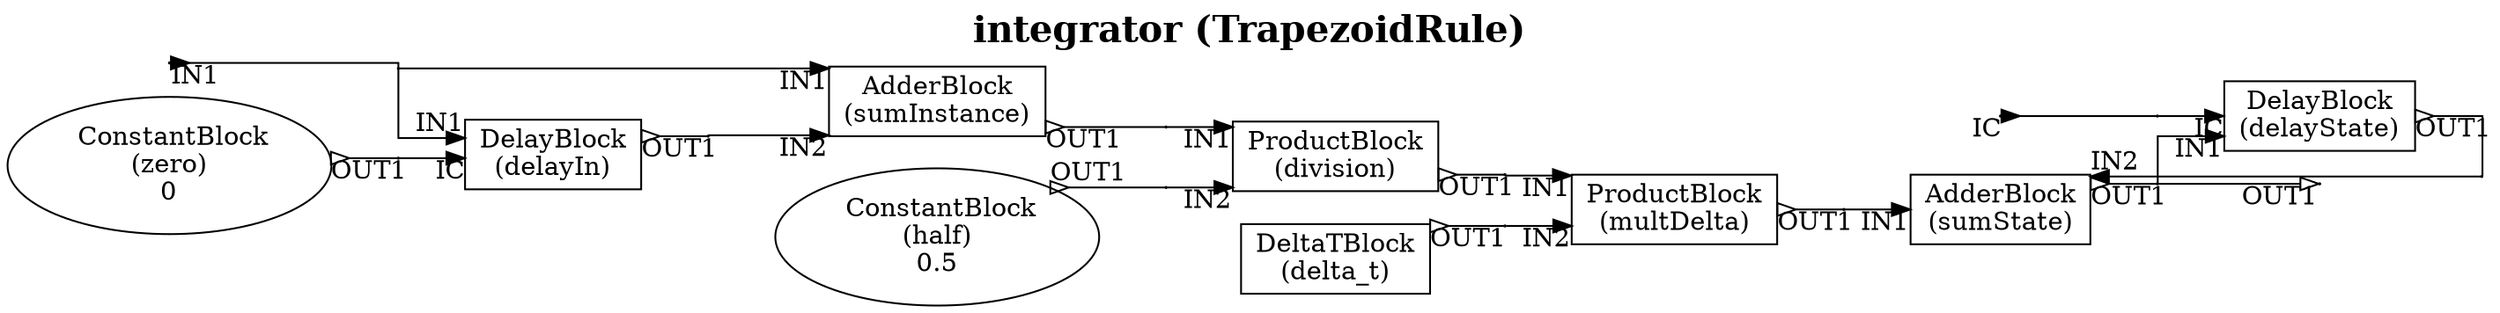 // CBD model of the integrator block
// Created with CBD.converters.CBDDraw
digraph model {
 splines=ortho;
 label=<<B>integrator (TrapezoidRule)</B>>;
 labelloc="t";
 fontsize=20;
 rankdir="LR";
 node_139806871873808_IN1 [shape=point, width=0.01, height=0.01];
 inter_139806871873808_IN1 [shape=point, width=0.01, height=0.01];
 node_139806871873808_IN1 -> inter_139806871873808_IN1 [taillabel="IN1", arrowhead="none", arrowtail="inv", dir=both];
 node_139806871873808_IC [shape=point, width=0.01, height=0.01];
 inter_139806871873808_IC [shape=point, width=0.01, height=0.01];
 node_139806871873808_IC -> inter_139806871873808_IC [taillabel="IC", arrowhead="none", arrowtail="inv", dir=both];
 node_139806839231488 [label=" ConstantBlock\n(zero)\n0", shape=ellipse];
 inter_139806839231488_OUT1 [shape=point, width=0.01, height=0.01];
 node_139806839231488 -> inter_139806839231488_OUT1 [taillabel="OUT1", arrowtail="oinv", arrowhead="none", dir=both];
 node_139806839216736 [label=" ConstantBlock\n(half)\n0.5", shape=ellipse];
 inter_139806839216736_OUT1 [shape=point, width=0.01, height=0.01];
 node_139806839216736 -> inter_139806839216736_OUT1 [taillabel="OUT1", arrowtail="oinv", arrowhead="none", dir=both];
 node_139806839216784 [label="DelayBlock\n(delayIn)", shape=box];
 inter_139806871873808_IN1 -> node_139806839216784 [headlabel="IN1", arrowhead="normal", arrowtail="none", dir=both];
 inter_139806839231488_OUT1 -> node_139806839216784 [headlabel="IC", arrowhead="normal", arrowtail="none", dir=both];
 inter_139806839216784_OUT1 [shape=point, width=0.01, height=0.01];
 node_139806839216784 -> inter_139806839216784_OUT1 [taillabel="OUT1", arrowtail="oinv", arrowhead="none", dir=both];
 node_139806839217360 [label="DeltaTBlock\n(delta_t)", shape=box];
 inter_139806839217360_OUT1 [shape=point, width=0.01, height=0.01];
 node_139806839217360 -> inter_139806839217360_OUT1 [taillabel="OUT1", arrowtail="oinv", arrowhead="none", dir=both];
 node_139806658426576 [label="ProductBlock\n(multDelta)", shape=box];
 inter_139806658424784_OUT1 -> node_139806658426576 [headlabel="IN1", arrowhead="normal", arrowtail="none", dir=both];
 inter_139806839217360_OUT1 -> node_139806658426576 [headlabel="IN2", arrowhead="normal", arrowtail="none", dir=both];
 inter_139806658426576_OUT1 [shape=point, width=0.01, height=0.01];
 node_139806658426576 -> inter_139806658426576_OUT1 [taillabel="OUT1", arrowtail="oinv", arrowhead="none", dir=both];
 node_139806658424784 [label="ProductBlock\n(division)", shape=box];
 inter_139806658420256_OUT1 -> node_139806658424784 [headlabel="IN1", arrowhead="normal", arrowtail="none", dir=both];
 inter_139806839216736_OUT1 -> node_139806658424784 [headlabel="IN2", arrowhead="normal", arrowtail="none", dir=both];
 inter_139806658424784_OUT1 [shape=point, width=0.01, height=0.01];
 node_139806658424784 -> inter_139806658424784_OUT1 [taillabel="OUT1", arrowtail="oinv", arrowhead="none", dir=both];
 node_139806658423920 [label="DelayBlock\n(delayState)", shape=box];
 inter_139806658423872_OUT1 -> node_139806658423920 [headlabel="IN1", arrowhead="normal", arrowtail="none", dir=both];
 inter_139806871873808_IC -> node_139806658423920 [headlabel="IC", arrowhead="normal", arrowtail="none", dir=both];
 inter_139806658423920_OUT1 [shape=point, width=0.01, height=0.01];
 node_139806658423920 -> inter_139806658423920_OUT1 [taillabel="OUT1", arrowtail="oinv", arrowhead="none", dir=both];
 node_139806658423872 [label="AdderBlock\n(sumState)", shape=box];
 inter_139806658426576_OUT1 -> node_139806658423872 [headlabel="IN1", arrowhead="normal", arrowtail="none", dir=both];
 inter_139806658423920_OUT1 -> node_139806658423872 [headlabel="IN2", arrowhead="normal", arrowtail="none", dir=both];
 inter_139806658423872_OUT1 [shape=point, width=0.01, height=0.01];
 node_139806658423872 -> inter_139806658423872_OUT1 [taillabel="OUT1", arrowtail="oinv", arrowhead="none", dir=both];
 node_139806658420256 [label="AdderBlock\n(sumInstance)", shape=box];
 inter_139806871873808_IN1 -> node_139806658420256 [headlabel="IN1", arrowhead="normal", arrowtail="none", dir=both];
 inter_139806839216784_OUT1 -> node_139806658420256 [headlabel="IN2", arrowhead="normal", arrowtail="none", dir=both];
 inter_139806658420256_OUT1 [shape=point, width=0.01, height=0.01];
 node_139806658420256 -> inter_139806658420256_OUT1 [taillabel="OUT1", arrowtail="oinv", arrowhead="none", dir=both];
 node_139806871873808_OUT1 [shape=point, width=0.01, height=0.01];
 inter_139806658423872_OUT1 -> node_139806871873808_OUT1 [headlabel="OUT1", arrowhead="onormal", arrowtail="none", dir=both];

}